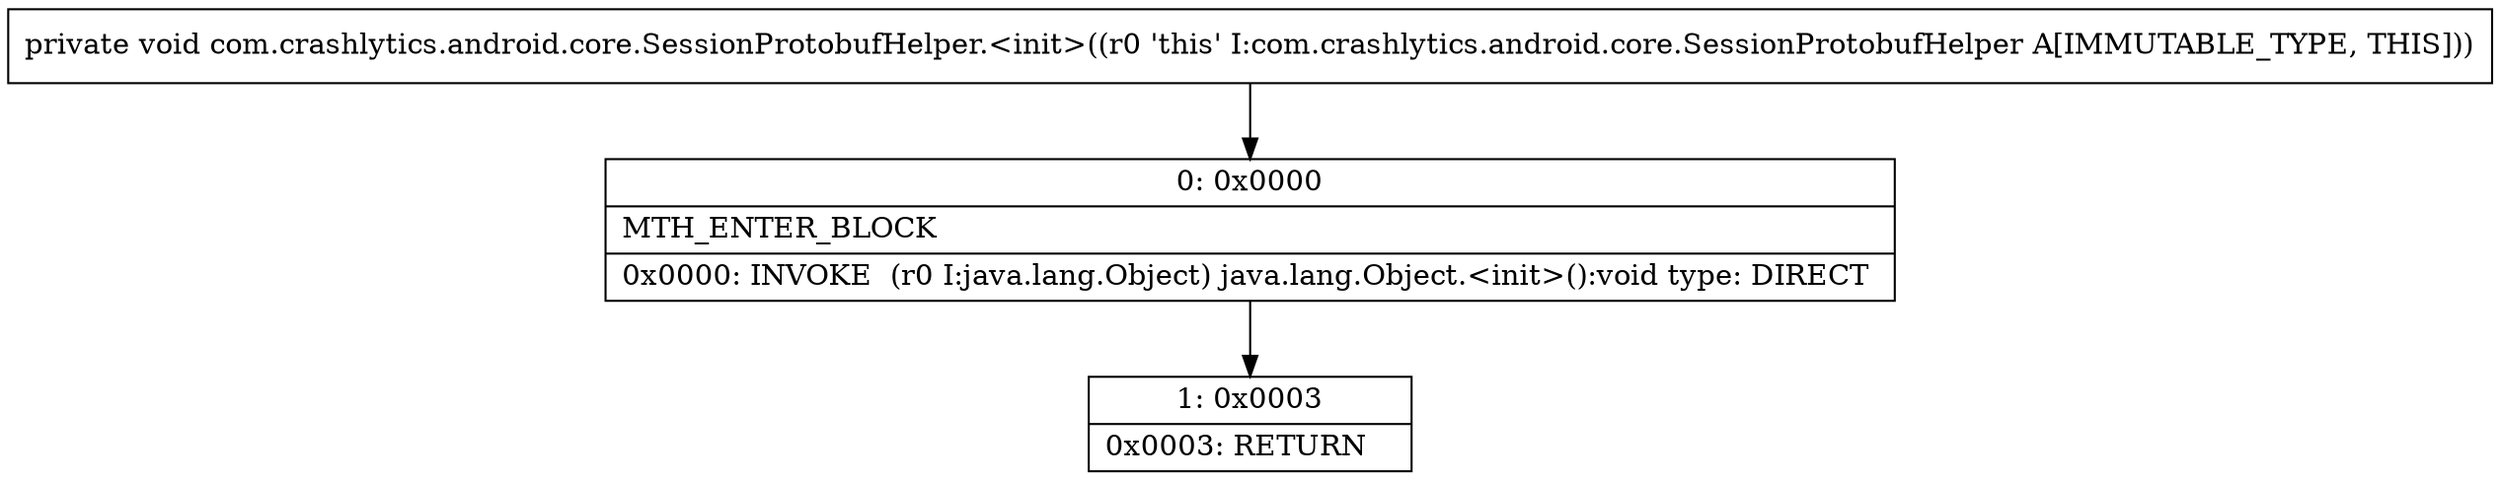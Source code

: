 digraph "CFG forcom.crashlytics.android.core.SessionProtobufHelper.\<init\>()V" {
Node_0 [shape=record,label="{0\:\ 0x0000|MTH_ENTER_BLOCK\l|0x0000: INVOKE  (r0 I:java.lang.Object) java.lang.Object.\<init\>():void type: DIRECT \l}"];
Node_1 [shape=record,label="{1\:\ 0x0003|0x0003: RETURN   \l}"];
MethodNode[shape=record,label="{private void com.crashlytics.android.core.SessionProtobufHelper.\<init\>((r0 'this' I:com.crashlytics.android.core.SessionProtobufHelper A[IMMUTABLE_TYPE, THIS])) }"];
MethodNode -> Node_0;
Node_0 -> Node_1;
}

